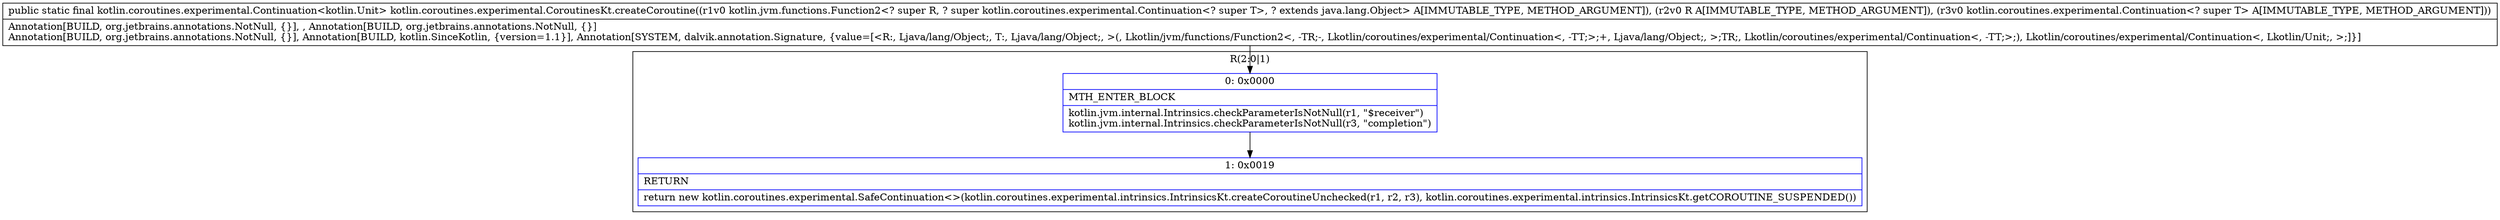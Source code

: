 digraph "CFG forkotlin.coroutines.experimental.CoroutinesKt.createCoroutine(Lkotlin\/jvm\/functions\/Function2;Ljava\/lang\/Object;Lkotlin\/coroutines\/experimental\/Continuation;)Lkotlin\/coroutines\/experimental\/Continuation;" {
subgraph cluster_Region_1281490078 {
label = "R(2:0|1)";
node [shape=record,color=blue];
Node_0 [shape=record,label="{0\:\ 0x0000|MTH_ENTER_BLOCK\l|kotlin.jvm.internal.Intrinsics.checkParameterIsNotNull(r1, \"$receiver\")\lkotlin.jvm.internal.Intrinsics.checkParameterIsNotNull(r3, \"completion\")\l}"];
Node_1 [shape=record,label="{1\:\ 0x0019|RETURN\l|return new kotlin.coroutines.experimental.SafeContinuation\<\>(kotlin.coroutines.experimental.intrinsics.IntrinsicsKt.createCoroutineUnchecked(r1, r2, r3), kotlin.coroutines.experimental.intrinsics.IntrinsicsKt.getCOROUTINE_SUSPENDED())\l}"];
}
MethodNode[shape=record,label="{public static final kotlin.coroutines.experimental.Continuation\<kotlin.Unit\> kotlin.coroutines.experimental.CoroutinesKt.createCoroutine((r1v0 kotlin.jvm.functions.Function2\<? super R, ? super kotlin.coroutines.experimental.Continuation\<? super T\>, ? extends java.lang.Object\> A[IMMUTABLE_TYPE, METHOD_ARGUMENT]), (r2v0 R A[IMMUTABLE_TYPE, METHOD_ARGUMENT]), (r3v0 kotlin.coroutines.experimental.Continuation\<? super T\> A[IMMUTABLE_TYPE, METHOD_ARGUMENT]))  | Annotation[BUILD, org.jetbrains.annotations.NotNull, \{\}], , Annotation[BUILD, org.jetbrains.annotations.NotNull, \{\}]\lAnnotation[BUILD, org.jetbrains.annotations.NotNull, \{\}], Annotation[BUILD, kotlin.SinceKotlin, \{version=1.1\}], Annotation[SYSTEM, dalvik.annotation.Signature, \{value=[\<R:, Ljava\/lang\/Object;, T:, Ljava\/lang\/Object;, \>(, Lkotlin\/jvm\/functions\/Function2\<, \-TR;\-, Lkotlin\/coroutines\/experimental\/Continuation\<, \-TT;\>;+, Ljava\/lang\/Object;, \>;TR;, Lkotlin\/coroutines\/experimental\/Continuation\<, \-TT;\>;), Lkotlin\/coroutines\/experimental\/Continuation\<, Lkotlin\/Unit;, \>;]\}]\l}"];
MethodNode -> Node_0;
Node_0 -> Node_1;
}

